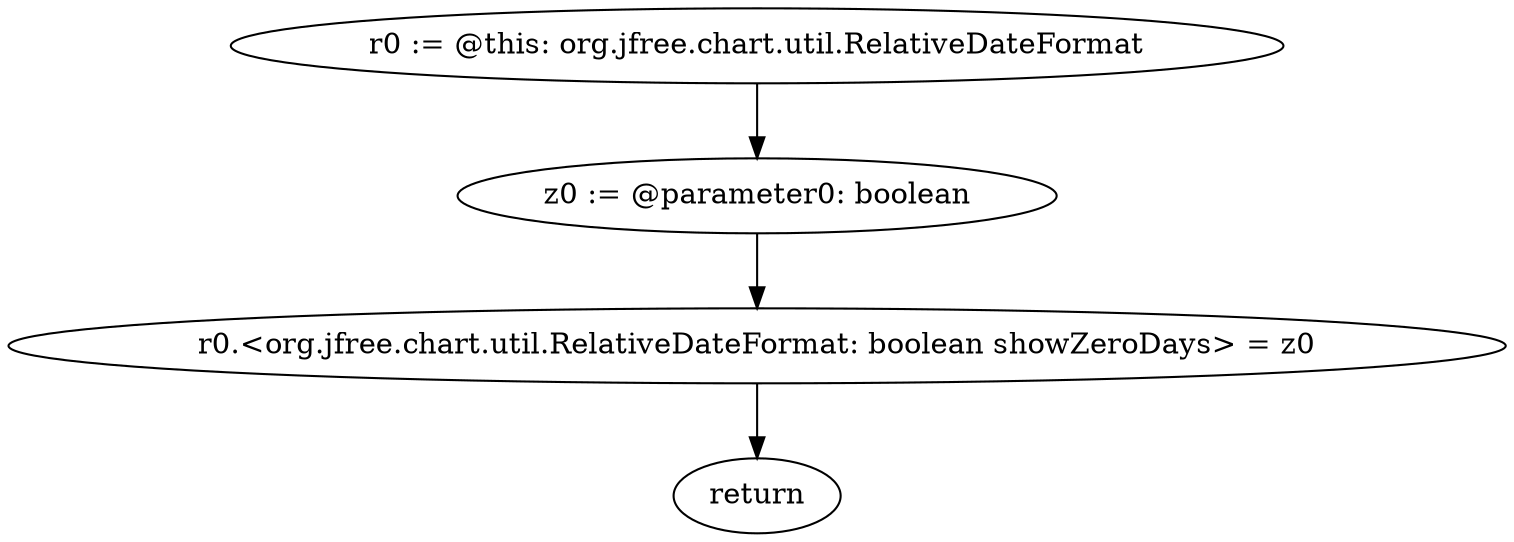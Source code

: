 digraph "unitGraph" {
    "r0 := @this: org.jfree.chart.util.RelativeDateFormat"
    "z0 := @parameter0: boolean"
    "r0.<org.jfree.chart.util.RelativeDateFormat: boolean showZeroDays> = z0"
    "return"
    "r0 := @this: org.jfree.chart.util.RelativeDateFormat"->"z0 := @parameter0: boolean";
    "z0 := @parameter0: boolean"->"r0.<org.jfree.chart.util.RelativeDateFormat: boolean showZeroDays> = z0";
    "r0.<org.jfree.chart.util.RelativeDateFormat: boolean showZeroDays> = z0"->"return";
}
